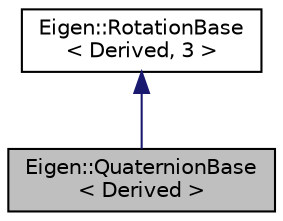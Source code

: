 digraph "Eigen::QuaternionBase&lt; Derived &gt;"
{
  edge [fontname="Helvetica",fontsize="10",labelfontname="Helvetica",labelfontsize="10"];
  node [fontname="Helvetica",fontsize="10",shape=record];
  Node1 [label="Eigen::QuaternionBase\l\< Derived \>",height=0.2,width=0.4,color="black", fillcolor="grey75", style="filled", fontcolor="black"];
  Node2 -> Node1 [dir="back",color="midnightblue",fontsize="10",style="solid",fontname="Helvetica"];
  Node2 [label="Eigen::RotationBase\l\< Derived, 3 \>",height=0.2,width=0.4,color="black", fillcolor="white", style="filled",URL="$class_eigen_1_1_rotation_base.html"];
}
